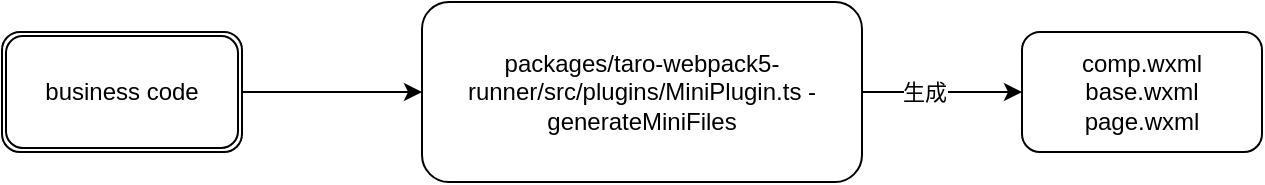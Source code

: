 <mxfile>
    <diagram id="D93m1Suol59LDvfoP7GS" name="Page-1">
        <mxGraphModel dx="1168" dy="678" grid="1" gridSize="10" guides="1" tooltips="1" connect="1" arrows="1" fold="1" page="1" pageScale="1" pageWidth="827" pageHeight="1169" math="0" shadow="0">
            <root>
                <mxCell id="0"/>
                <mxCell id="1" parent="0"/>
                <mxCell id="4" value="" style="edgeStyle=none;html=1;" edge="1" parent="1" source="2" target="3">
                    <mxGeometry relative="1" as="geometry"/>
                </mxCell>
                <mxCell id="2" value="business code" style="shape=ext;double=1;rounded=1;whiteSpace=wrap;html=1;" vertex="1" parent="1">
                    <mxGeometry x="30" y="290" width="120" height="60" as="geometry"/>
                </mxCell>
                <mxCell id="6" value="" style="edgeStyle=none;html=1;" edge="1" parent="1" source="3" target="5">
                    <mxGeometry relative="1" as="geometry"/>
                </mxCell>
                <mxCell id="7" value="生成" style="edgeLabel;html=1;align=center;verticalAlign=middle;resizable=0;points=[];" vertex="1" connectable="0" parent="6">
                    <mxGeometry x="-0.225" relative="1" as="geometry">
                        <mxPoint as="offset"/>
                    </mxGeometry>
                </mxCell>
                <mxCell id="3" value="packages/taro-webpack5-runner/src/plugins/MiniPlugin.ts -&lt;br&gt;generateMiniFiles" style="whiteSpace=wrap;html=1;rounded=1;" vertex="1" parent="1">
                    <mxGeometry x="240" y="275" width="220" height="90" as="geometry"/>
                </mxCell>
                <mxCell id="5" value="comp.wxml&lt;br&gt;base.wxml&lt;br&gt;page.wxml" style="whiteSpace=wrap;html=1;rounded=1;" vertex="1" parent="1">
                    <mxGeometry x="540" y="290" width="120" height="60" as="geometry"/>
                </mxCell>
            </root>
        </mxGraphModel>
    </diagram>
</mxfile>